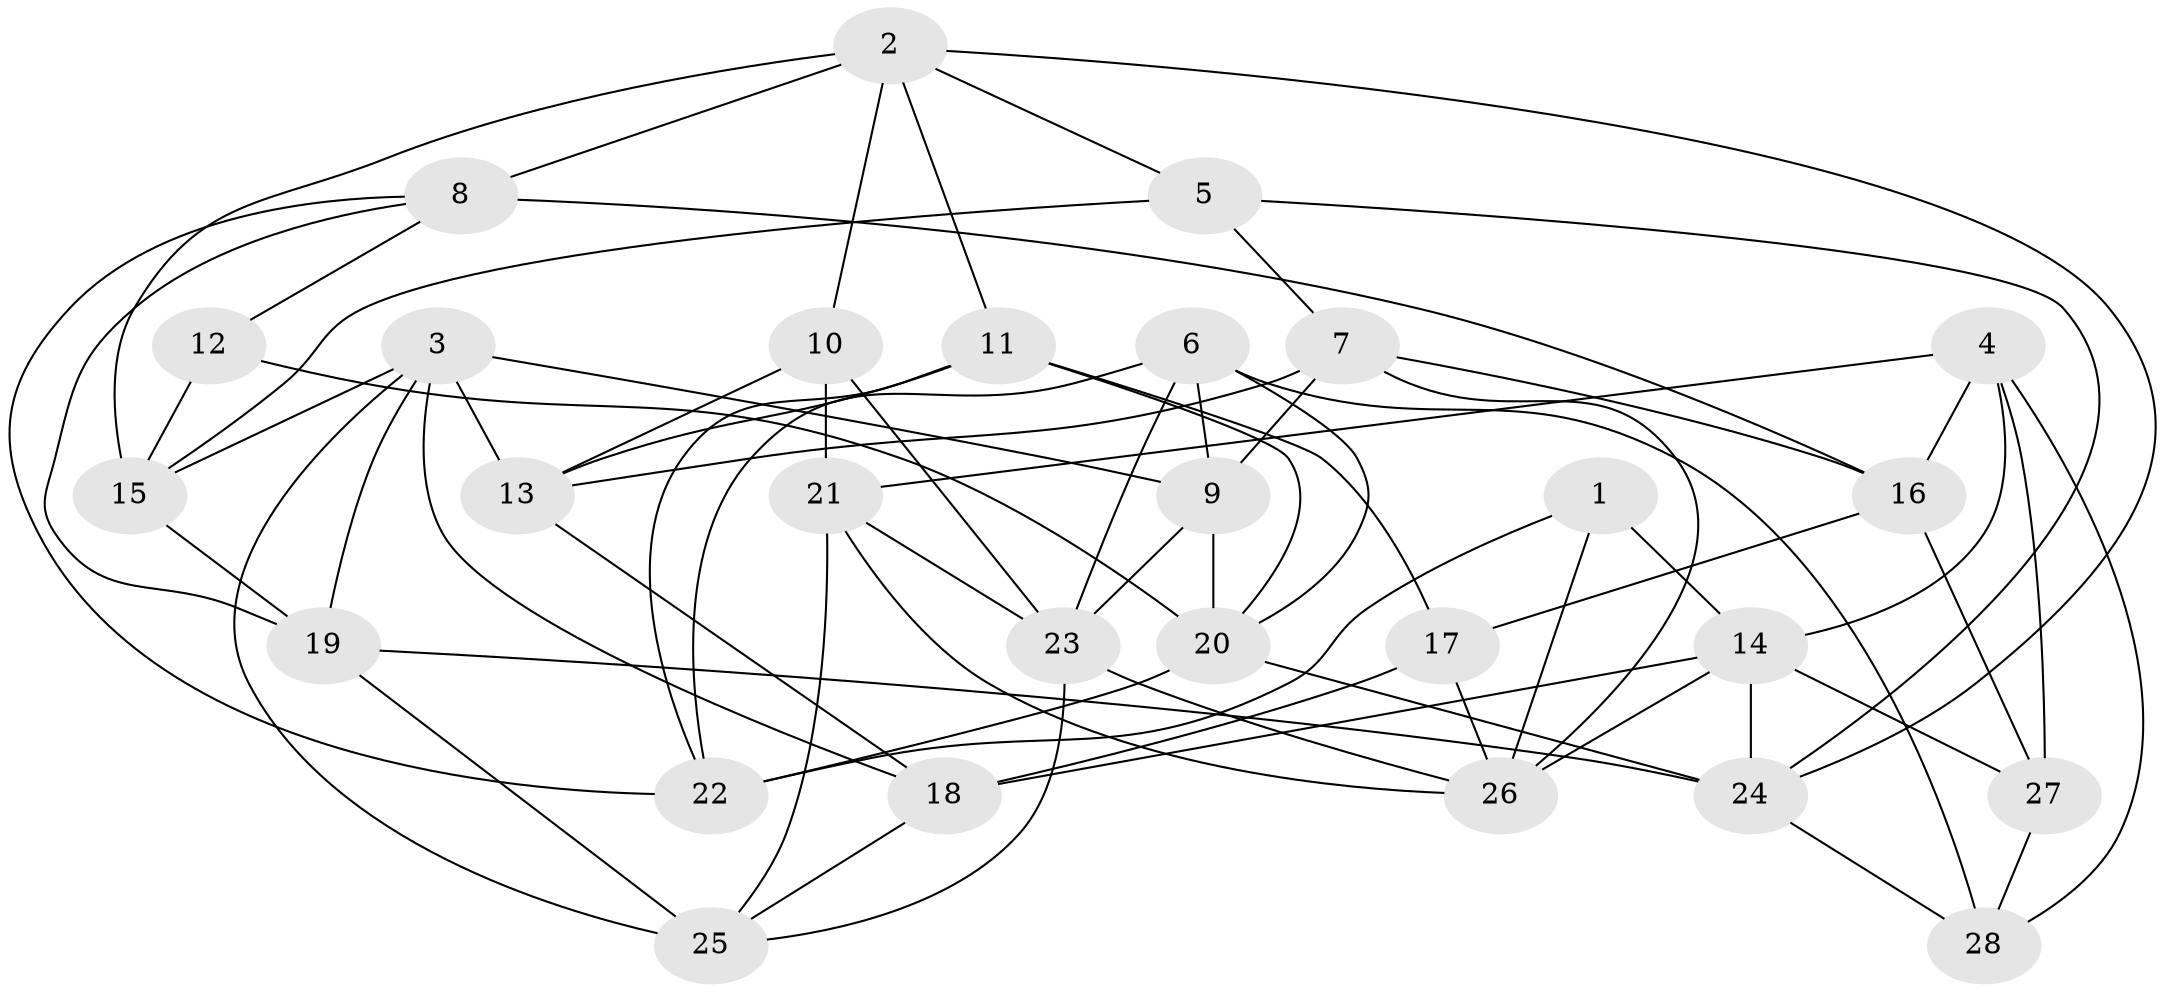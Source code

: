 // original degree distribution, {4: 1.0}
// Generated by graph-tools (version 1.1) at 2025/45/03/06/25 01:45:11]
// undirected, 28 vertices, 69 edges
graph export_dot {
graph [start="1"]
  node [color=gray90,style=filled];
  1;
  2;
  3;
  4;
  5;
  6;
  7;
  8;
  9;
  10;
  11;
  12;
  13;
  14;
  15;
  16;
  17;
  18;
  19;
  20;
  21;
  22;
  23;
  24;
  25;
  26;
  27;
  28;
  1 -- 14 [weight=1.0];
  1 -- 22 [weight=2.0];
  1 -- 26 [weight=1.0];
  2 -- 5 [weight=1.0];
  2 -- 8 [weight=1.0];
  2 -- 10 [weight=1.0];
  2 -- 11 [weight=1.0];
  2 -- 15 [weight=1.0];
  2 -- 24 [weight=1.0];
  3 -- 9 [weight=1.0];
  3 -- 13 [weight=1.0];
  3 -- 15 [weight=1.0];
  3 -- 18 [weight=1.0];
  3 -- 19 [weight=1.0];
  3 -- 25 [weight=1.0];
  4 -- 14 [weight=1.0];
  4 -- 16 [weight=1.0];
  4 -- 21 [weight=1.0];
  4 -- 27 [weight=1.0];
  4 -- 28 [weight=2.0];
  5 -- 7 [weight=1.0];
  5 -- 15 [weight=1.0];
  5 -- 24 [weight=1.0];
  6 -- 9 [weight=1.0];
  6 -- 20 [weight=1.0];
  6 -- 22 [weight=1.0];
  6 -- 23 [weight=1.0];
  6 -- 28 [weight=2.0];
  7 -- 9 [weight=2.0];
  7 -- 13 [weight=1.0];
  7 -- 16 [weight=1.0];
  7 -- 26 [weight=1.0];
  8 -- 12 [weight=1.0];
  8 -- 16 [weight=2.0];
  8 -- 19 [weight=1.0];
  8 -- 22 [weight=1.0];
  9 -- 20 [weight=1.0];
  9 -- 23 [weight=1.0];
  10 -- 13 [weight=2.0];
  10 -- 21 [weight=2.0];
  10 -- 23 [weight=1.0];
  11 -- 13 [weight=1.0];
  11 -- 17 [weight=2.0];
  11 -- 20 [weight=1.0];
  11 -- 22 [weight=1.0];
  12 -- 15 [weight=2.0];
  12 -- 20 [weight=1.0];
  13 -- 18 [weight=1.0];
  14 -- 18 [weight=1.0];
  14 -- 24 [weight=1.0];
  14 -- 26 [weight=1.0];
  14 -- 27 [weight=1.0];
  15 -- 19 [weight=1.0];
  16 -- 17 [weight=1.0];
  16 -- 27 [weight=1.0];
  17 -- 18 [weight=2.0];
  17 -- 26 [weight=1.0];
  18 -- 25 [weight=1.0];
  19 -- 24 [weight=1.0];
  19 -- 25 [weight=2.0];
  20 -- 22 [weight=1.0];
  20 -- 24 [weight=1.0];
  21 -- 23 [weight=1.0];
  21 -- 25 [weight=1.0];
  21 -- 26 [weight=1.0];
  23 -- 25 [weight=1.0];
  23 -- 26 [weight=1.0];
  24 -- 28 [weight=1.0];
  27 -- 28 [weight=1.0];
}
